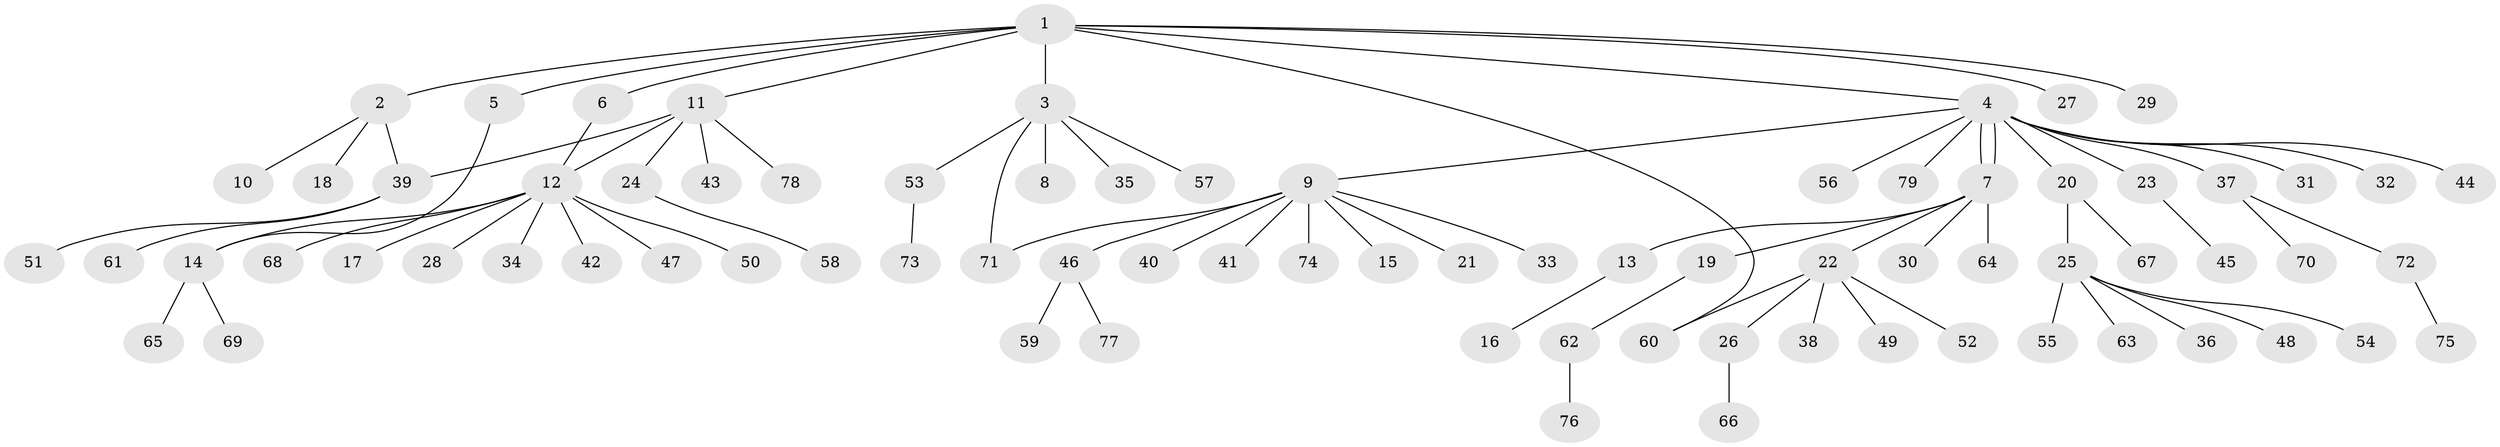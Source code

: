 // coarse degree distribution, {1: 0.8974358974358975, 3: 0.02564102564102564, 8: 0.02564102564102564, 14: 0.02564102564102564, 16: 0.02564102564102564}
// Generated by graph-tools (version 1.1) at 2025/50/03/04/25 21:50:43]
// undirected, 79 vertices, 84 edges
graph export_dot {
graph [start="1"]
  node [color=gray90,style=filled];
  1;
  2;
  3;
  4;
  5;
  6;
  7;
  8;
  9;
  10;
  11;
  12;
  13;
  14;
  15;
  16;
  17;
  18;
  19;
  20;
  21;
  22;
  23;
  24;
  25;
  26;
  27;
  28;
  29;
  30;
  31;
  32;
  33;
  34;
  35;
  36;
  37;
  38;
  39;
  40;
  41;
  42;
  43;
  44;
  45;
  46;
  47;
  48;
  49;
  50;
  51;
  52;
  53;
  54;
  55;
  56;
  57;
  58;
  59;
  60;
  61;
  62;
  63;
  64;
  65;
  66;
  67;
  68;
  69;
  70;
  71;
  72;
  73;
  74;
  75;
  76;
  77;
  78;
  79;
  1 -- 2;
  1 -- 3;
  1 -- 4;
  1 -- 5;
  1 -- 6;
  1 -- 11;
  1 -- 27;
  1 -- 29;
  1 -- 60;
  2 -- 10;
  2 -- 18;
  2 -- 39;
  3 -- 8;
  3 -- 35;
  3 -- 53;
  3 -- 57;
  3 -- 71;
  4 -- 7;
  4 -- 7;
  4 -- 9;
  4 -- 20;
  4 -- 23;
  4 -- 31;
  4 -- 32;
  4 -- 37;
  4 -- 44;
  4 -- 56;
  4 -- 79;
  5 -- 14;
  6 -- 12;
  7 -- 13;
  7 -- 19;
  7 -- 22;
  7 -- 30;
  7 -- 64;
  9 -- 15;
  9 -- 21;
  9 -- 33;
  9 -- 40;
  9 -- 41;
  9 -- 46;
  9 -- 71;
  9 -- 74;
  11 -- 12;
  11 -- 24;
  11 -- 39;
  11 -- 43;
  11 -- 78;
  12 -- 14;
  12 -- 17;
  12 -- 28;
  12 -- 34;
  12 -- 42;
  12 -- 47;
  12 -- 50;
  12 -- 68;
  13 -- 16;
  14 -- 65;
  14 -- 69;
  19 -- 62;
  20 -- 25;
  20 -- 67;
  22 -- 26;
  22 -- 38;
  22 -- 49;
  22 -- 52;
  22 -- 60;
  23 -- 45;
  24 -- 58;
  25 -- 36;
  25 -- 48;
  25 -- 54;
  25 -- 55;
  25 -- 63;
  26 -- 66;
  37 -- 70;
  37 -- 72;
  39 -- 51;
  39 -- 61;
  46 -- 59;
  46 -- 77;
  53 -- 73;
  62 -- 76;
  72 -- 75;
}
